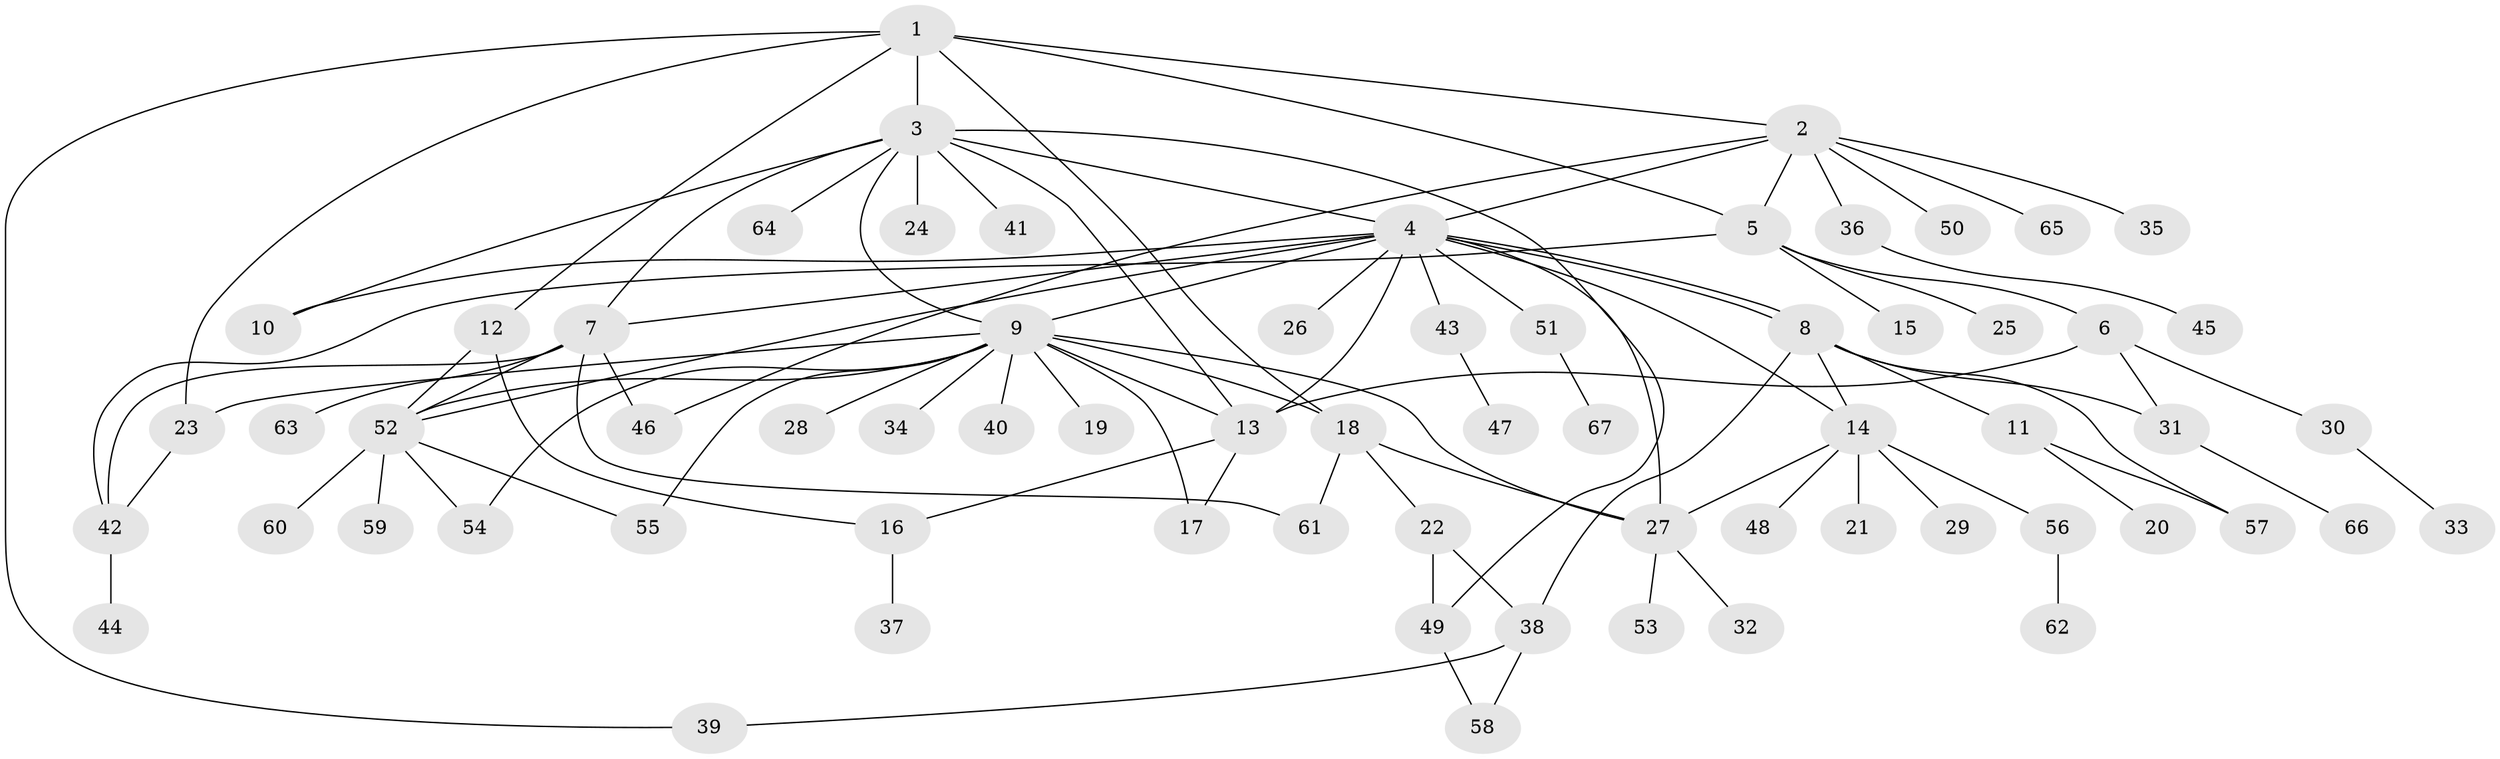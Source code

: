 // coarse degree distribution, {8: 0.15, 9: 0.1, 3: 0.15, 6: 0.05, 2: 0.05, 5: 0.1, 1: 0.35, 4: 0.05}
// Generated by graph-tools (version 1.1) at 2025/18/03/04/25 18:18:01]
// undirected, 67 vertices, 98 edges
graph export_dot {
graph [start="1"]
  node [color=gray90,style=filled];
  1;
  2;
  3;
  4;
  5;
  6;
  7;
  8;
  9;
  10;
  11;
  12;
  13;
  14;
  15;
  16;
  17;
  18;
  19;
  20;
  21;
  22;
  23;
  24;
  25;
  26;
  27;
  28;
  29;
  30;
  31;
  32;
  33;
  34;
  35;
  36;
  37;
  38;
  39;
  40;
  41;
  42;
  43;
  44;
  45;
  46;
  47;
  48;
  49;
  50;
  51;
  52;
  53;
  54;
  55;
  56;
  57;
  58;
  59;
  60;
  61;
  62;
  63;
  64;
  65;
  66;
  67;
  1 -- 2;
  1 -- 3;
  1 -- 5;
  1 -- 12;
  1 -- 18;
  1 -- 23;
  1 -- 39;
  2 -- 4;
  2 -- 5;
  2 -- 35;
  2 -- 36;
  2 -- 46;
  2 -- 50;
  2 -- 65;
  3 -- 4;
  3 -- 7;
  3 -- 9;
  3 -- 10;
  3 -- 13;
  3 -- 24;
  3 -- 41;
  3 -- 49;
  3 -- 64;
  4 -- 7;
  4 -- 8;
  4 -- 8;
  4 -- 9;
  4 -- 10;
  4 -- 13;
  4 -- 14;
  4 -- 26;
  4 -- 27;
  4 -- 43;
  4 -- 51;
  4 -- 52;
  5 -- 6;
  5 -- 15;
  5 -- 25;
  5 -- 42;
  6 -- 13;
  6 -- 30;
  6 -- 31;
  7 -- 42;
  7 -- 46;
  7 -- 52;
  7 -- 61;
  7 -- 63;
  8 -- 11;
  8 -- 14;
  8 -- 31;
  8 -- 38;
  8 -- 57;
  9 -- 13;
  9 -- 17;
  9 -- 18;
  9 -- 19;
  9 -- 23;
  9 -- 27;
  9 -- 28;
  9 -- 34;
  9 -- 40;
  9 -- 52;
  9 -- 54;
  9 -- 55;
  11 -- 20;
  11 -- 57;
  12 -- 16;
  12 -- 52;
  13 -- 16;
  13 -- 17;
  14 -- 21;
  14 -- 27;
  14 -- 29;
  14 -- 48;
  14 -- 56;
  16 -- 37;
  18 -- 22;
  18 -- 27;
  18 -- 61;
  22 -- 38;
  22 -- 49;
  23 -- 42;
  27 -- 32;
  27 -- 53;
  30 -- 33;
  31 -- 66;
  36 -- 45;
  38 -- 39;
  38 -- 58;
  42 -- 44;
  43 -- 47;
  49 -- 58;
  51 -- 67;
  52 -- 54;
  52 -- 55;
  52 -- 59;
  52 -- 60;
  56 -- 62;
}
